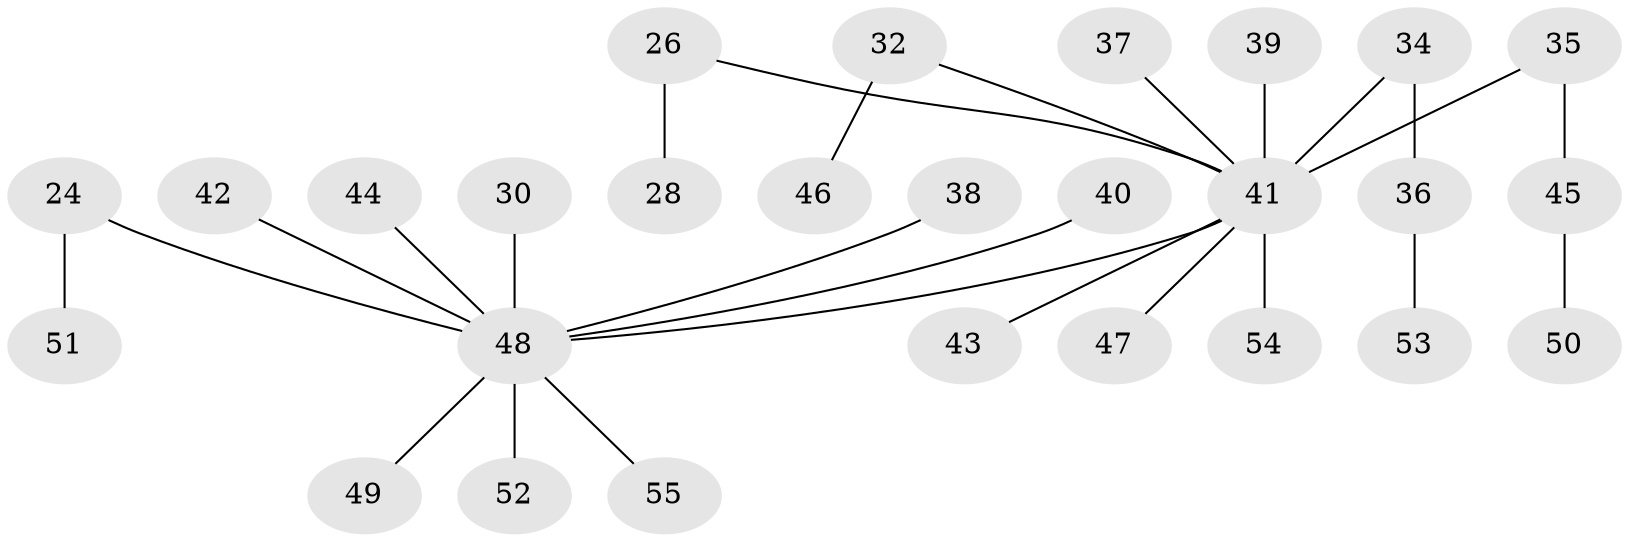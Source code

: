 // original degree distribution, {6: 0.03636363636363636, 3: 0.21818181818181817, 2: 0.2909090909090909, 4: 0.01818181818181818, 1: 0.43636363636363634}
// Generated by graph-tools (version 1.1) at 2025/56/03/04/25 21:56:54]
// undirected, 27 vertices, 26 edges
graph export_dot {
graph [start="1"]
  node [color=gray90,style=filled];
  24;
  26 [super="+20"];
  28;
  30 [super="+19"];
  32;
  34;
  35 [super="+33"];
  36;
  37;
  38;
  39;
  40;
  41 [super="+23+12+31+18"];
  42;
  43;
  44;
  45;
  46;
  47;
  48 [super="+1+3+6+9+13+17+25+29+22"];
  49;
  50;
  51;
  52;
  53;
  54;
  55;
  24 -- 51;
  24 -- 48;
  26 -- 28;
  26 -- 41;
  30 -- 48;
  32 -- 46;
  32 -- 41;
  34 -- 36;
  34 -- 41;
  35 -- 41;
  35 -- 45;
  36 -- 53;
  37 -- 41;
  38 -- 48;
  39 -- 41;
  40 -- 48;
  41 -- 47;
  41 -- 54;
  41 -- 43;
  41 -- 48;
  42 -- 48;
  44 -- 48;
  45 -- 50;
  48 -- 52;
  48 -- 55;
  48 -- 49;
}
